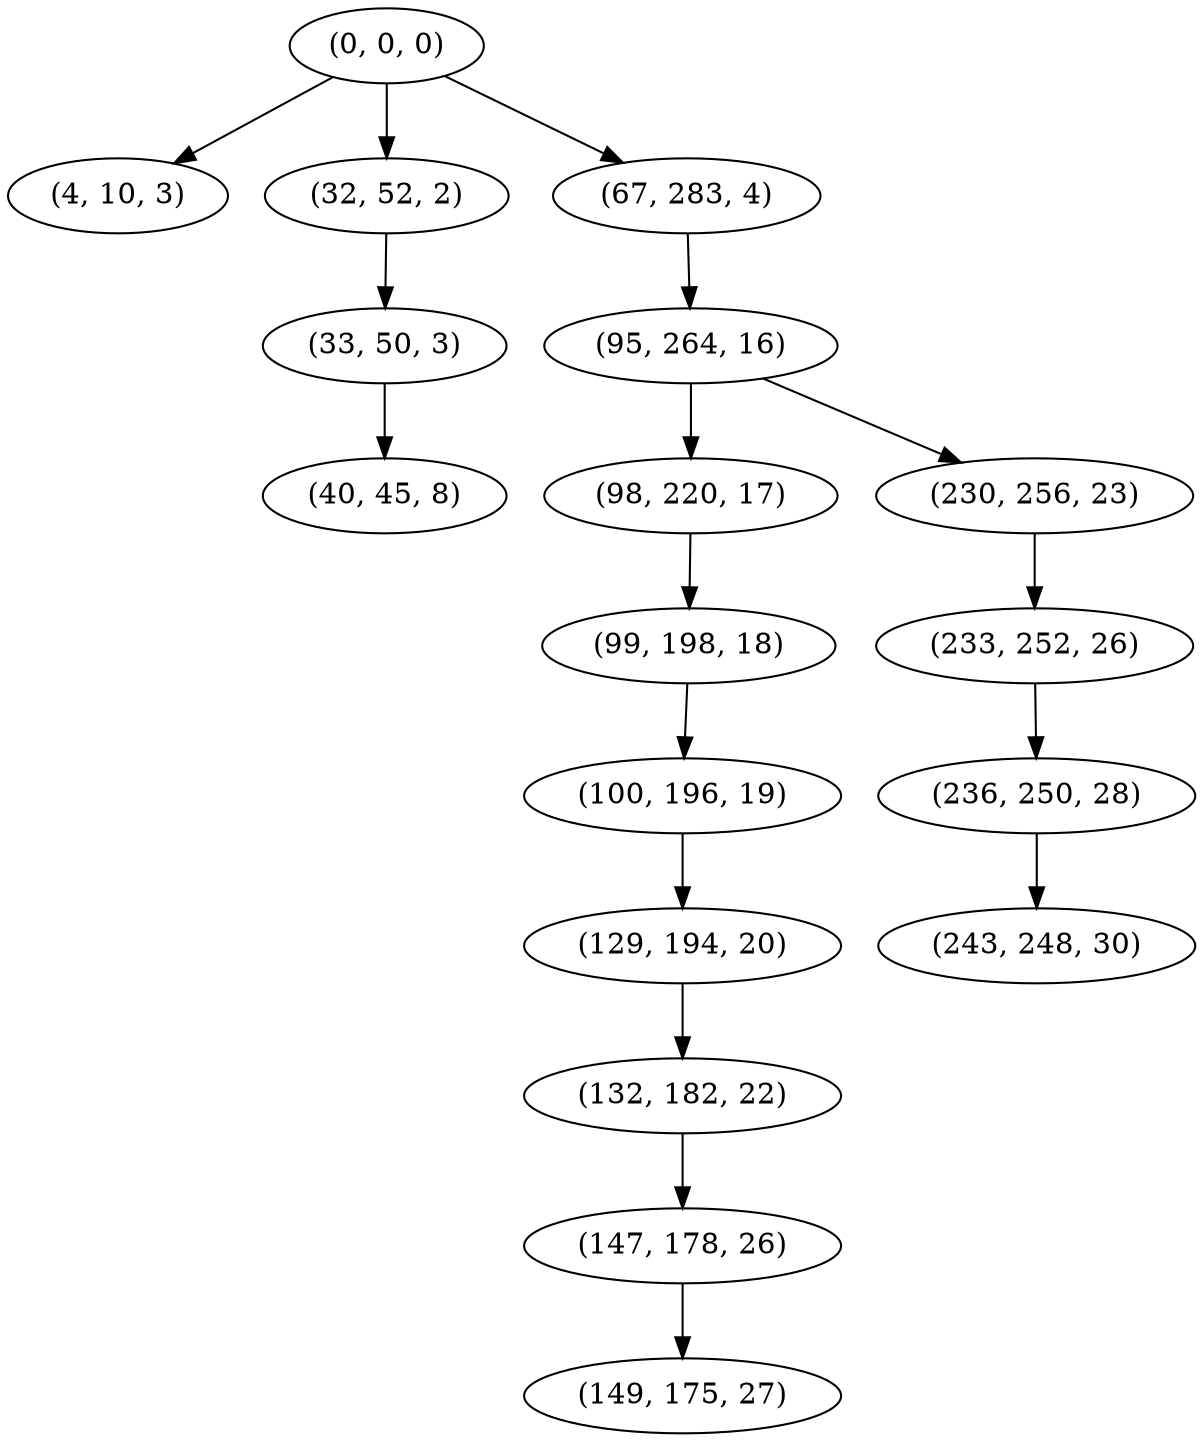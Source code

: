 digraph tree {
    "(0, 0, 0)";
    "(4, 10, 3)";
    "(32, 52, 2)";
    "(33, 50, 3)";
    "(40, 45, 8)";
    "(67, 283, 4)";
    "(95, 264, 16)";
    "(98, 220, 17)";
    "(99, 198, 18)";
    "(100, 196, 19)";
    "(129, 194, 20)";
    "(132, 182, 22)";
    "(147, 178, 26)";
    "(149, 175, 27)";
    "(230, 256, 23)";
    "(233, 252, 26)";
    "(236, 250, 28)";
    "(243, 248, 30)";
    "(0, 0, 0)" -> "(4, 10, 3)";
    "(0, 0, 0)" -> "(32, 52, 2)";
    "(0, 0, 0)" -> "(67, 283, 4)";
    "(32, 52, 2)" -> "(33, 50, 3)";
    "(33, 50, 3)" -> "(40, 45, 8)";
    "(67, 283, 4)" -> "(95, 264, 16)";
    "(95, 264, 16)" -> "(98, 220, 17)";
    "(95, 264, 16)" -> "(230, 256, 23)";
    "(98, 220, 17)" -> "(99, 198, 18)";
    "(99, 198, 18)" -> "(100, 196, 19)";
    "(100, 196, 19)" -> "(129, 194, 20)";
    "(129, 194, 20)" -> "(132, 182, 22)";
    "(132, 182, 22)" -> "(147, 178, 26)";
    "(147, 178, 26)" -> "(149, 175, 27)";
    "(230, 256, 23)" -> "(233, 252, 26)";
    "(233, 252, 26)" -> "(236, 250, 28)";
    "(236, 250, 28)" -> "(243, 248, 30)";
}
